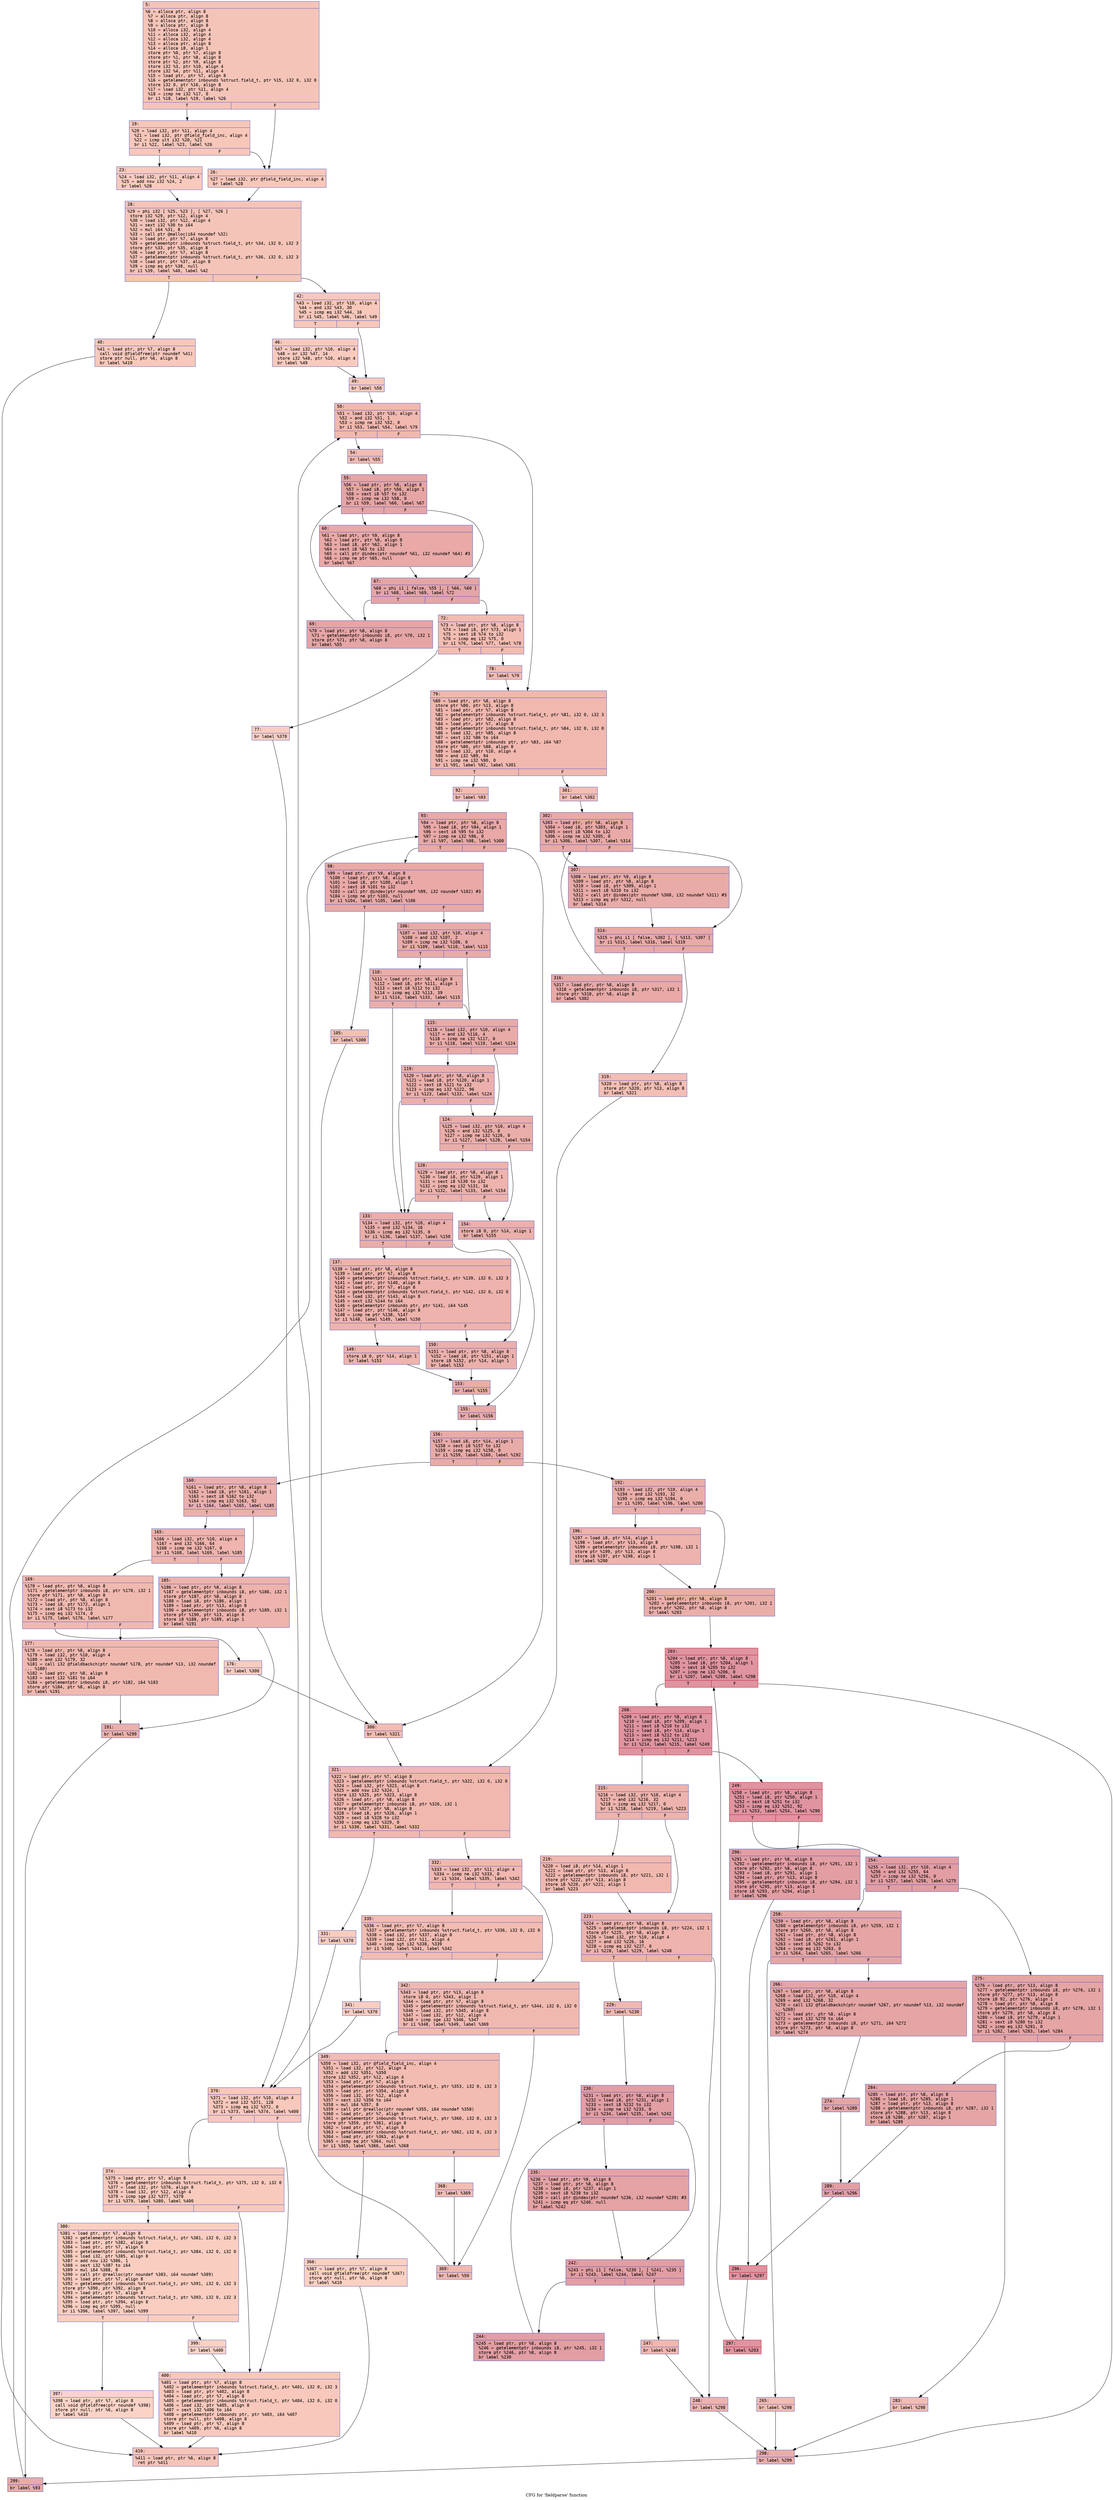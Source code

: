 digraph "CFG for 'fieldparse' function" {
	label="CFG for 'fieldparse' function";

	Node0x600003d1a440 [shape=record,color="#3d50c3ff", style=filled, fillcolor="#e97a5f70" fontname="Courier",label="{5:\l|  %6 = alloca ptr, align 8\l  %7 = alloca ptr, align 8\l  %8 = alloca ptr, align 8\l  %9 = alloca ptr, align 8\l  %10 = alloca i32, align 4\l  %11 = alloca i32, align 4\l  %12 = alloca i32, align 4\l  %13 = alloca ptr, align 8\l  %14 = alloca i8, align 1\l  store ptr %0, ptr %7, align 8\l  store ptr %1, ptr %8, align 8\l  store ptr %2, ptr %9, align 8\l  store i32 %3, ptr %10, align 4\l  store i32 %4, ptr %11, align 4\l  %15 = load ptr, ptr %7, align 8\l  %16 = getelementptr inbounds %struct.field_t, ptr %15, i32 0, i32 0\l  store i32 0, ptr %16, align 8\l  %17 = load i32, ptr %11, align 4\l  %18 = icmp ne i32 %17, 0\l  br i1 %18, label %19, label %26\l|{<s0>T|<s1>F}}"];
	Node0x600003d1a440:s0 -> Node0x600003d1a490[tooltip="5 -> 19\nProbability 62.50%" ];
	Node0x600003d1a440:s1 -> Node0x600003d1a530[tooltip="5 -> 26\nProbability 37.50%" ];
	Node0x600003d1a490 [shape=record,color="#3d50c3ff", style=filled, fillcolor="#ec7f6370" fontname="Courier",label="{19:\l|  %20 = load i32, ptr %11, align 4\l  %21 = load i32, ptr @field_field_inc, align 4\l  %22 = icmp ult i32 %20, %21\l  br i1 %22, label %23, label %26\l|{<s0>T|<s1>F}}"];
	Node0x600003d1a490:s0 -> Node0x600003d1a4e0[tooltip="19 -> 23\nProbability 50.00%" ];
	Node0x600003d1a490:s1 -> Node0x600003d1a530[tooltip="19 -> 26\nProbability 50.00%" ];
	Node0x600003d1a4e0 [shape=record,color="#3d50c3ff", style=filled, fillcolor="#ef886b70" fontname="Courier",label="{23:\l|  %24 = load i32, ptr %11, align 4\l  %25 = add nsw i32 %24, 2\l  br label %28\l}"];
	Node0x600003d1a4e0 -> Node0x600003d1a580[tooltip="23 -> 28\nProbability 100.00%" ];
	Node0x600003d1a530 [shape=record,color="#3d50c3ff", style=filled, fillcolor="#ec7f6370" fontname="Courier",label="{26:\l|  %27 = load i32, ptr @field_field_inc, align 4\l  br label %28\l}"];
	Node0x600003d1a530 -> Node0x600003d1a580[tooltip="26 -> 28\nProbability 100.00%" ];
	Node0x600003d1a580 [shape=record,color="#3d50c3ff", style=filled, fillcolor="#e97a5f70" fontname="Courier",label="{28:\l|  %29 = phi i32 [ %25, %23 ], [ %27, %26 ]\l  store i32 %29, ptr %12, align 4\l  %30 = load i32, ptr %12, align 4\l  %31 = sext i32 %30 to i64\l  %32 = mul i64 %31, 8\l  %33 = call ptr @malloc(i64 noundef %32)\l  %34 = load ptr, ptr %7, align 8\l  %35 = getelementptr inbounds %struct.field_t, ptr %34, i32 0, i32 3\l  store ptr %33, ptr %35, align 8\l  %36 = load ptr, ptr %7, align 8\l  %37 = getelementptr inbounds %struct.field_t, ptr %36, i32 0, i32 3\l  %38 = load ptr, ptr %37, align 8\l  %39 = icmp eq ptr %38, null\l  br i1 %39, label %40, label %42\l|{<s0>T|<s1>F}}"];
	Node0x600003d1a580:s0 -> Node0x600003d1a5d0[tooltip="28 -> 40\nProbability 37.50%" ];
	Node0x600003d1a580:s1 -> Node0x600003d1a620[tooltip="28 -> 42\nProbability 62.50%" ];
	Node0x600003d1a5d0 [shape=record,color="#3d50c3ff", style=filled, fillcolor="#ed836670" fontname="Courier",label="{40:\l|  %41 = load ptr, ptr %7, align 8\l  call void @fieldfree(ptr noundef %41)\l  store ptr null, ptr %6, align 8\l  br label %410\l}"];
	Node0x600003d1a5d0 -> Node0x600003d042d0[tooltip="40 -> 410\nProbability 100.00%" ];
	Node0x600003d1a620 [shape=record,color="#3d50c3ff", style=filled, fillcolor="#ec7f6370" fontname="Courier",label="{42:\l|  %43 = load i32, ptr %10, align 4\l  %44 = and i32 %43, 30\l  %45 = icmp eq i32 %44, 16\l  br i1 %45, label %46, label %49\l|{<s0>T|<s1>F}}"];
	Node0x600003d1a620:s0 -> Node0x600003d1a670[tooltip="42 -> 46\nProbability 50.00%" ];
	Node0x600003d1a620:s1 -> Node0x600003d1a6c0[tooltip="42 -> 49\nProbability 50.00%" ];
	Node0x600003d1a670 [shape=record,color="#3d50c3ff", style=filled, fillcolor="#ef886b70" fontname="Courier",label="{46:\l|  %47 = load i32, ptr %10, align 4\l  %48 = or i32 %47, 14\l  store i32 %48, ptr %10, align 4\l  br label %49\l}"];
	Node0x600003d1a670 -> Node0x600003d1a6c0[tooltip="46 -> 49\nProbability 100.00%" ];
	Node0x600003d1a6c0 [shape=record,color="#3d50c3ff", style=filled, fillcolor="#ec7f6370" fontname="Courier",label="{49:\l|  br label %50\l}"];
	Node0x600003d1a6c0 -> Node0x600003d1a710[tooltip="49 -> 50\nProbability 100.00%" ];
	Node0x600003d1a710 [shape=record,color="#3d50c3ff", style=filled, fillcolor="#dc5d4a70" fontname="Courier",label="{50:\l|  %51 = load i32, ptr %10, align 4\l  %52 = and i32 %51, 1\l  %53 = icmp ne i32 %52, 0\l  br i1 %53, label %54, label %79\l|{<s0>T|<s1>F}}"];
	Node0x600003d1a710:s0 -> Node0x600003d1a760[tooltip="50 -> 54\nProbability 50.00%" ];
	Node0x600003d1a710:s1 -> Node0x600003d1a9e0[tooltip="50 -> 79\nProbability 50.00%" ];
	Node0x600003d1a760 [shape=record,color="#3d50c3ff", style=filled, fillcolor="#e1675170" fontname="Courier",label="{54:\l|  br label %55\l}"];
	Node0x600003d1a760 -> Node0x600003d1a7b0[tooltip="54 -> 55\nProbability 100.00%" ];
	Node0x600003d1a7b0 [shape=record,color="#3d50c3ff", style=filled, fillcolor="#c5333470" fontname="Courier",label="{55:\l|  %56 = load ptr, ptr %8, align 8\l  %57 = load i8, ptr %56, align 1\l  %58 = sext i8 %57 to i32\l  %59 = icmp ne i32 %58, 0\l  br i1 %59, label %60, label %67\l|{<s0>T|<s1>F}}"];
	Node0x600003d1a7b0:s0 -> Node0x600003d1a800[tooltip="55 -> 60\nProbability 62.50%" ];
	Node0x600003d1a7b0:s1 -> Node0x600003d1a850[tooltip="55 -> 67\nProbability 37.50%" ];
	Node0x600003d1a800 [shape=record,color="#3d50c3ff", style=filled, fillcolor="#ca3b3770" fontname="Courier",label="{60:\l|  %61 = load ptr, ptr %9, align 8\l  %62 = load ptr, ptr %8, align 8\l  %63 = load i8, ptr %62, align 1\l  %64 = sext i8 %63 to i32\l  %65 = call ptr @index(ptr noundef %61, i32 noundef %64) #3\l  %66 = icmp ne ptr %65, null\l  br label %67\l}"];
	Node0x600003d1a800 -> Node0x600003d1a850[tooltip="60 -> 67\nProbability 100.00%" ];
	Node0x600003d1a850 [shape=record,color="#3d50c3ff", style=filled, fillcolor="#c5333470" fontname="Courier",label="{67:\l|  %68 = phi i1 [ false, %55 ], [ %66, %60 ]\l  br i1 %68, label %69, label %72\l|{<s0>T|<s1>F}}"];
	Node0x600003d1a850:s0 -> Node0x600003d1a8a0[tooltip="67 -> 69\nProbability 96.88%" ];
	Node0x600003d1a850:s1 -> Node0x600003d1a8f0[tooltip="67 -> 72\nProbability 3.12%" ];
	Node0x600003d1a8a0 [shape=record,color="#3d50c3ff", style=filled, fillcolor="#c5333470" fontname="Courier",label="{69:\l|  %70 = load ptr, ptr %8, align 8\l  %71 = getelementptr inbounds i8, ptr %70, i32 1\l  store ptr %71, ptr %8, align 8\l  br label %55\l}"];
	Node0x600003d1a8a0 -> Node0x600003d1a7b0[tooltip="69 -> 55\nProbability 100.00%" ];
	Node0x600003d1a8f0 [shape=record,color="#3d50c3ff", style=filled, fillcolor="#e1675170" fontname="Courier",label="{72:\l|  %73 = load ptr, ptr %8, align 8\l  %74 = load i8, ptr %73, align 1\l  %75 = sext i8 %74 to i32\l  %76 = icmp eq i32 %75, 0\l  br i1 %76, label %77, label %78\l|{<s0>T|<s1>F}}"];
	Node0x600003d1a8f0:s0 -> Node0x600003d1a940[tooltip="72 -> 77\nProbability 3.12%" ];
	Node0x600003d1a8f0:s1 -> Node0x600003d1a990[tooltip="72 -> 78\nProbability 96.88%" ];
	Node0x600003d1a940 [shape=record,color="#3d50c3ff", style=filled, fillcolor="#f2907270" fontname="Courier",label="{77:\l|  br label %370\l}"];
	Node0x600003d1a940 -> Node0x600003d040f0[tooltip="77 -> 370\nProbability 100.00%" ];
	Node0x600003d1a990 [shape=record,color="#3d50c3ff", style=filled, fillcolor="#e1675170" fontname="Courier",label="{78:\l|  br label %79\l}"];
	Node0x600003d1a990 -> Node0x600003d1a9e0[tooltip="78 -> 79\nProbability 100.00%" ];
	Node0x600003d1a9e0 [shape=record,color="#3d50c3ff", style=filled, fillcolor="#dc5d4a70" fontname="Courier",label="{79:\l|  %80 = load ptr, ptr %8, align 8\l  store ptr %80, ptr %13, align 8\l  %81 = load ptr, ptr %7, align 8\l  %82 = getelementptr inbounds %struct.field_t, ptr %81, i32 0, i32 3\l  %83 = load ptr, ptr %82, align 8\l  %84 = load ptr, ptr %7, align 8\l  %85 = getelementptr inbounds %struct.field_t, ptr %84, i32 0, i32 0\l  %86 = load i32, ptr %85, align 8\l  %87 = sext i32 %86 to i64\l  %88 = getelementptr inbounds ptr, ptr %83, i64 %87\l  store ptr %80, ptr %88, align 8\l  %89 = load i32, ptr %10, align 4\l  %90 = and i32 %89, 94\l  %91 = icmp ne i32 %90, 0\l  br i1 %91, label %92, label %301\l|{<s0>T|<s1>F}}"];
	Node0x600003d1a9e0:s0 -> Node0x600003d1aa30[tooltip="79 -> 92\nProbability 62.50%" ];
	Node0x600003d1a9e0:s1 -> Node0x600003d1bbb0[tooltip="79 -> 301\nProbability 37.50%" ];
	Node0x600003d1aa30 [shape=record,color="#3d50c3ff", style=filled, fillcolor="#e1675170" fontname="Courier",label="{92:\l|  br label %93\l}"];
	Node0x600003d1aa30 -> Node0x600003d1aa80[tooltip="92 -> 93\nProbability 100.00%" ];
	Node0x600003d1aa80 [shape=record,color="#3d50c3ff", style=filled, fillcolor="#ca3b3770" fontname="Courier",label="{93:\l|  %94 = load ptr, ptr %8, align 8\l  %95 = load i8, ptr %94, align 1\l  %96 = sext i8 %95 to i32\l  %97 = icmp ne i32 %96, 0\l  br i1 %97, label %98, label %300\l|{<s0>T|<s1>F}}"];
	Node0x600003d1aa80:s0 -> Node0x600003d1aad0[tooltip="93 -> 98\nProbability 96.88%" ];
	Node0x600003d1aa80:s1 -> Node0x600003d1bb60[tooltip="93 -> 300\nProbability 3.12%" ];
	Node0x600003d1aad0 [shape=record,color="#3d50c3ff", style=filled, fillcolor="#ca3b3770" fontname="Courier",label="{98:\l|  %99 = load ptr, ptr %9, align 8\l  %100 = load ptr, ptr %8, align 8\l  %101 = load i8, ptr %100, align 1\l  %102 = sext i8 %101 to i32\l  %103 = call ptr @index(ptr noundef %99, i32 noundef %102) #3\l  %104 = icmp ne ptr %103, null\l  br i1 %104, label %105, label %106\l|{<s0>T|<s1>F}}"];
	Node0x600003d1aad0:s0 -> Node0x600003d1ab20[tooltip="98 -> 105\nProbability 3.12%" ];
	Node0x600003d1aad0:s1 -> Node0x600003d1ab70[tooltip="98 -> 106\nProbability 96.88%" ];
	Node0x600003d1ab20 [shape=record,color="#3d50c3ff", style=filled, fillcolor="#e5705870" fontname="Courier",label="{105:\l|  br label %300\l}"];
	Node0x600003d1ab20 -> Node0x600003d1bb60[tooltip="105 -> 300\nProbability 100.00%" ];
	Node0x600003d1ab70 [shape=record,color="#3d50c3ff", style=filled, fillcolor="#cc403a70" fontname="Courier",label="{106:\l|  %107 = load i32, ptr %10, align 4\l  %108 = and i32 %107, 2\l  %109 = icmp ne i32 %108, 0\l  br i1 %109, label %110, label %115\l|{<s0>T|<s1>F}}"];
	Node0x600003d1ab70:s0 -> Node0x600003d1abc0[tooltip="106 -> 110\nProbability 50.00%" ];
	Node0x600003d1ab70:s1 -> Node0x600003d1ac10[tooltip="106 -> 115\nProbability 50.00%" ];
	Node0x600003d1abc0 [shape=record,color="#3d50c3ff", style=filled, fillcolor="#d0473d70" fontname="Courier",label="{110:\l|  %111 = load ptr, ptr %8, align 8\l  %112 = load i8, ptr %111, align 1\l  %113 = sext i8 %112 to i32\l  %114 = icmp eq i32 %113, 39\l  br i1 %114, label %133, label %115\l|{<s0>T|<s1>F}}"];
	Node0x600003d1abc0:s0 -> Node0x600003d1ad50[tooltip="110 -> 133\nProbability 50.00%" ];
	Node0x600003d1abc0:s1 -> Node0x600003d1ac10[tooltip="110 -> 115\nProbability 50.00%" ];
	Node0x600003d1ac10 [shape=record,color="#3d50c3ff", style=filled, fillcolor="#cc403a70" fontname="Courier",label="{115:\l|  %116 = load i32, ptr %10, align 4\l  %117 = and i32 %116, 4\l  %118 = icmp ne i32 %117, 0\l  br i1 %118, label %119, label %124\l|{<s0>T|<s1>F}}"];
	Node0x600003d1ac10:s0 -> Node0x600003d1ac60[tooltip="115 -> 119\nProbability 50.00%" ];
	Node0x600003d1ac10:s1 -> Node0x600003d1acb0[tooltip="115 -> 124\nProbability 50.00%" ];
	Node0x600003d1ac60 [shape=record,color="#3d50c3ff", style=filled, fillcolor="#d24b4070" fontname="Courier",label="{119:\l|  %120 = load ptr, ptr %8, align 8\l  %121 = load i8, ptr %120, align 1\l  %122 = sext i8 %121 to i32\l  %123 = icmp eq i32 %122, 96\l  br i1 %123, label %133, label %124\l|{<s0>T|<s1>F}}"];
	Node0x600003d1ac60:s0 -> Node0x600003d1ad50[tooltip="119 -> 133\nProbability 50.00%" ];
	Node0x600003d1ac60:s1 -> Node0x600003d1acb0[tooltip="119 -> 124\nProbability 50.00%" ];
	Node0x600003d1acb0 [shape=record,color="#3d50c3ff", style=filled, fillcolor="#d0473d70" fontname="Courier",label="{124:\l|  %125 = load i32, ptr %10, align 4\l  %126 = and i32 %125, 8\l  %127 = icmp ne i32 %126, 0\l  br i1 %127, label %128, label %154\l|{<s0>T|<s1>F}}"];
	Node0x600003d1acb0:s0 -> Node0x600003d1ad00[tooltip="124 -> 128\nProbability 50.00%" ];
	Node0x600003d1acb0:s1 -> Node0x600003d1aee0[tooltip="124 -> 154\nProbability 50.00%" ];
	Node0x600003d1ad00 [shape=record,color="#3d50c3ff", style=filled, fillcolor="#d6524470" fontname="Courier",label="{128:\l|  %129 = load ptr, ptr %8, align 8\l  %130 = load i8, ptr %129, align 1\l  %131 = sext i8 %130 to i32\l  %132 = icmp eq i32 %131, 34\l  br i1 %132, label %133, label %154\l|{<s0>T|<s1>F}}"];
	Node0x600003d1ad00:s0 -> Node0x600003d1ad50[tooltip="128 -> 133\nProbability 50.00%" ];
	Node0x600003d1ad00:s1 -> Node0x600003d1aee0[tooltip="128 -> 154\nProbability 50.00%" ];
	Node0x600003d1ad50 [shape=record,color="#3d50c3ff", style=filled, fillcolor="#d0473d70" fontname="Courier",label="{133:\l|  %134 = load i32, ptr %10, align 4\l  %135 = and i32 %134, 16\l  %136 = icmp eq i32 %135, 0\l  br i1 %136, label %137, label %150\l|{<s0>T|<s1>F}}"];
	Node0x600003d1ad50:s0 -> Node0x600003d1ada0[tooltip="133 -> 137\nProbability 50.00%" ];
	Node0x600003d1ad50:s1 -> Node0x600003d1ae40[tooltip="133 -> 150\nProbability 50.00%" ];
	Node0x600003d1ada0 [shape=record,color="#3d50c3ff", style=filled, fillcolor="#d6524470" fontname="Courier",label="{137:\l|  %138 = load ptr, ptr %8, align 8\l  %139 = load ptr, ptr %7, align 8\l  %140 = getelementptr inbounds %struct.field_t, ptr %139, i32 0, i32 3\l  %141 = load ptr, ptr %140, align 8\l  %142 = load ptr, ptr %7, align 8\l  %143 = getelementptr inbounds %struct.field_t, ptr %142, i32 0, i32 0\l  %144 = load i32, ptr %143, align 8\l  %145 = sext i32 %144 to i64\l  %146 = getelementptr inbounds ptr, ptr %141, i64 %145\l  %147 = load ptr, ptr %146, align 8\l  %148 = icmp ne ptr %138, %147\l  br i1 %148, label %149, label %150\l|{<s0>T|<s1>F}}"];
	Node0x600003d1ada0:s0 -> Node0x600003d1adf0[tooltip="137 -> 149\nProbability 62.50%" ];
	Node0x600003d1ada0:s1 -> Node0x600003d1ae40[tooltip="137 -> 150\nProbability 37.50%" ];
	Node0x600003d1adf0 [shape=record,color="#3d50c3ff", style=filled, fillcolor="#d8564670" fontname="Courier",label="{149:\l|  store i8 0, ptr %14, align 1\l  br label %153\l}"];
	Node0x600003d1adf0 -> Node0x600003d1ae90[tooltip="149 -> 153\nProbability 100.00%" ];
	Node0x600003d1ae40 [shape=record,color="#3d50c3ff", style=filled, fillcolor="#d24b4070" fontname="Courier",label="{150:\l|  %151 = load ptr, ptr %8, align 8\l  %152 = load i8, ptr %151, align 1\l  store i8 %152, ptr %14, align 1\l  br label %153\l}"];
	Node0x600003d1ae40 -> Node0x600003d1ae90[tooltip="150 -> 153\nProbability 100.00%" ];
	Node0x600003d1ae90 [shape=record,color="#3d50c3ff", style=filled, fillcolor="#d0473d70" fontname="Courier",label="{153:\l|  br label %155\l}"];
	Node0x600003d1ae90 -> Node0x600003d1af30[tooltip="153 -> 155\nProbability 100.00%" ];
	Node0x600003d1aee0 [shape=record,color="#3d50c3ff", style=filled, fillcolor="#d24b4070" fontname="Courier",label="{154:\l|  store i8 0, ptr %14, align 1\l  br label %155\l}"];
	Node0x600003d1aee0 -> Node0x600003d1af30[tooltip="154 -> 155\nProbability 100.00%" ];
	Node0x600003d1af30 [shape=record,color="#3d50c3ff", style=filled, fillcolor="#cc403a70" fontname="Courier",label="{155:\l|  br label %156\l}"];
	Node0x600003d1af30 -> Node0x600003d1af80[tooltip="155 -> 156\nProbability 100.00%" ];
	Node0x600003d1af80 [shape=record,color="#3d50c3ff", style=filled, fillcolor="#cc403a70" fontname="Courier",label="{156:\l|  %157 = load i8, ptr %14, align 1\l  %158 = sext i8 %157 to i32\l  %159 = icmp eq i32 %158, 0\l  br i1 %159, label %160, label %192\l|{<s0>T|<s1>F}}"];
	Node0x600003d1af80:s0 -> Node0x600003d1afd0[tooltip="156 -> 160\nProbability 37.50%" ];
	Node0x600003d1af80:s1 -> Node0x600003d1b200[tooltip="156 -> 192\nProbability 62.50%" ];
	Node0x600003d1afd0 [shape=record,color="#3d50c3ff", style=filled, fillcolor="#d24b4070" fontname="Courier",label="{160:\l|  %161 = load ptr, ptr %8, align 8\l  %162 = load i8, ptr %161, align 1\l  %163 = sext i8 %162 to i32\l  %164 = icmp eq i32 %163, 92\l  br i1 %164, label %165, label %185\l|{<s0>T|<s1>F}}"];
	Node0x600003d1afd0:s0 -> Node0x600003d1b020[tooltip="160 -> 165\nProbability 50.00%" ];
	Node0x600003d1afd0:s1 -> Node0x600003d1b160[tooltip="160 -> 185\nProbability 50.00%" ];
	Node0x600003d1b020 [shape=record,color="#3d50c3ff", style=filled, fillcolor="#d8564670" fontname="Courier",label="{165:\l|  %166 = load i32, ptr %10, align 4\l  %167 = and i32 %166, 64\l  %168 = icmp ne i32 %167, 0\l  br i1 %168, label %169, label %185\l|{<s0>T|<s1>F}}"];
	Node0x600003d1b020:s0 -> Node0x600003d1b070[tooltip="165 -> 169\nProbability 50.00%" ];
	Node0x600003d1b020:s1 -> Node0x600003d1b160[tooltip="165 -> 185\nProbability 50.00%" ];
	Node0x600003d1b070 [shape=record,color="#3d50c3ff", style=filled, fillcolor="#de614d70" fontname="Courier",label="{169:\l|  %170 = load ptr, ptr %8, align 8\l  %171 = getelementptr inbounds i8, ptr %170, i32 1\l  store ptr %171, ptr %8, align 8\l  %172 = load ptr, ptr %8, align 8\l  %173 = load i8, ptr %172, align 1\l  %174 = sext i8 %173 to i32\l  %175 = icmp eq i32 %174, 0\l  br i1 %175, label %176, label %177\l|{<s0>T|<s1>F}}"];
	Node0x600003d1b070:s0 -> Node0x600003d1b0c0[tooltip="169 -> 176\nProbability 3.12%" ];
	Node0x600003d1b070:s1 -> Node0x600003d1b110[tooltip="169 -> 177\nProbability 96.88%" ];
	Node0x600003d1b0c0 [shape=record,color="#3d50c3ff", style=filled, fillcolor="#f08b6e70" fontname="Courier",label="{176:\l|  br label %300\l}"];
	Node0x600003d1b0c0 -> Node0x600003d1bb60[tooltip="176 -> 300\nProbability 100.00%" ];
	Node0x600003d1b110 [shape=record,color="#3d50c3ff", style=filled, fillcolor="#de614d70" fontname="Courier",label="{177:\l|  %178 = load ptr, ptr %8, align 8\l  %179 = load i32, ptr %10, align 4\l  %180 = and i32 %179, 32\l  %181 = call i32 @fieldbackch(ptr noundef %178, ptr noundef %13, i32 noundef\l... %180)\l  %182 = load ptr, ptr %8, align 8\l  %183 = sext i32 %181 to i64\l  %184 = getelementptr inbounds i8, ptr %182, i64 %183\l  store ptr %184, ptr %8, align 8\l  br label %191\l}"];
	Node0x600003d1b110 -> Node0x600003d1b1b0[tooltip="177 -> 191\nProbability 100.00%" ];
	Node0x600003d1b160 [shape=record,color="#3d50c3ff", style=filled, fillcolor="#d6524470" fontname="Courier",label="{185:\l|  %186 = load ptr, ptr %8, align 8\l  %187 = getelementptr inbounds i8, ptr %186, i32 1\l  store ptr %187, ptr %8, align 8\l  %188 = load i8, ptr %186, align 1\l  %189 = load ptr, ptr %13, align 8\l  %190 = getelementptr inbounds i8, ptr %189, i32 1\l  store ptr %190, ptr %13, align 8\l  store i8 %188, ptr %189, align 1\l  br label %191\l}"];
	Node0x600003d1b160 -> Node0x600003d1b1b0[tooltip="185 -> 191\nProbability 100.00%" ];
	Node0x600003d1b1b0 [shape=record,color="#3d50c3ff", style=filled, fillcolor="#d24b4070" fontname="Courier",label="{191:\l|  br label %299\l}"];
	Node0x600003d1b1b0 -> Node0x600003d1bb10[tooltip="191 -> 299\nProbability 100.00%" ];
	Node0x600003d1b200 [shape=record,color="#3d50c3ff", style=filled, fillcolor="#d0473d70" fontname="Courier",label="{192:\l|  %193 = load i32, ptr %10, align 4\l  %194 = and i32 %193, 32\l  %195 = icmp eq i32 %194, 0\l  br i1 %195, label %196, label %200\l|{<s0>T|<s1>F}}"];
	Node0x600003d1b200:s0 -> Node0x600003d1b250[tooltip="192 -> 196\nProbability 50.00%" ];
	Node0x600003d1b200:s1 -> Node0x600003d1b2a0[tooltip="192 -> 200\nProbability 50.00%" ];
	Node0x600003d1b250 [shape=record,color="#3d50c3ff", style=filled, fillcolor="#d6524470" fontname="Courier",label="{196:\l|  %197 = load i8, ptr %14, align 1\l  %198 = load ptr, ptr %13, align 8\l  %199 = getelementptr inbounds i8, ptr %198, i32 1\l  store ptr %199, ptr %13, align 8\l  store i8 %197, ptr %198, align 1\l  br label %200\l}"];
	Node0x600003d1b250 -> Node0x600003d1b2a0[tooltip="196 -> 200\nProbability 100.00%" ];
	Node0x600003d1b2a0 [shape=record,color="#3d50c3ff", style=filled, fillcolor="#d0473d70" fontname="Courier",label="{200:\l|  %201 = load ptr, ptr %8, align 8\l  %202 = getelementptr inbounds i8, ptr %201, i32 1\l  store ptr %202, ptr %8, align 8\l  br label %203\l}"];
	Node0x600003d1b2a0 -> Node0x600003d1b2f0[tooltip="200 -> 203\nProbability 100.00%" ];
	Node0x600003d1b2f0 [shape=record,color="#b70d28ff", style=filled, fillcolor="#b70d2870" fontname="Courier",label="{203:\l|  %204 = load ptr, ptr %8, align 8\l  %205 = load i8, ptr %204, align 1\l  %206 = sext i8 %205 to i32\l  %207 = icmp ne i32 %206, 0\l  br i1 %207, label %208, label %298\l|{<s0>T|<s1>F}}"];
	Node0x600003d1b2f0:s0 -> Node0x600003d1b340[tooltip="203 -> 208\nProbability 96.88%" ];
	Node0x600003d1b2f0:s1 -> Node0x600003d1bac0[tooltip="203 -> 298\nProbability 3.12%" ];
	Node0x600003d1b340 [shape=record,color="#b70d28ff", style=filled, fillcolor="#b70d2870" fontname="Courier",label="{208:\l|  %209 = load ptr, ptr %8, align 8\l  %210 = load i8, ptr %209, align 1\l  %211 = sext i8 %210 to i32\l  %212 = load i8, ptr %14, align 1\l  %213 = sext i8 %212 to i32\l  %214 = icmp eq i32 %211, %213\l  br i1 %214, label %215, label %249\l|{<s0>T|<s1>F}}"];
	Node0x600003d1b340:s0 -> Node0x600003d1b390[tooltip="208 -> 215\nProbability 3.12%" ];
	Node0x600003d1b340:s1 -> Node0x600003d1b6b0[tooltip="208 -> 249\nProbability 96.88%" ];
	Node0x600003d1b390 [shape=record,color="#3d50c3ff", style=filled, fillcolor="#d6524470" fontname="Courier",label="{215:\l|  %216 = load i32, ptr %10, align 4\l  %217 = and i32 %216, 32\l  %218 = icmp eq i32 %217, 0\l  br i1 %218, label %219, label %223\l|{<s0>T|<s1>F}}"];
	Node0x600003d1b390:s0 -> Node0x600003d1b3e0[tooltip="215 -> 219\nProbability 50.00%" ];
	Node0x600003d1b390:s1 -> Node0x600003d1b430[tooltip="215 -> 223\nProbability 50.00%" ];
	Node0x600003d1b3e0 [shape=record,color="#3d50c3ff", style=filled, fillcolor="#dc5d4a70" fontname="Courier",label="{219:\l|  %220 = load i8, ptr %14, align 1\l  %221 = load ptr, ptr %13, align 8\l  %222 = getelementptr inbounds i8, ptr %221, i32 1\l  store ptr %222, ptr %13, align 8\l  store i8 %220, ptr %221, align 1\l  br label %223\l}"];
	Node0x600003d1b3e0 -> Node0x600003d1b430[tooltip="219 -> 223\nProbability 100.00%" ];
	Node0x600003d1b430 [shape=record,color="#3d50c3ff", style=filled, fillcolor="#d6524470" fontname="Courier",label="{223:\l|  %224 = load ptr, ptr %8, align 8\l  %225 = getelementptr inbounds i8, ptr %224, i32 1\l  store ptr %225, ptr %8, align 8\l  %226 = load i32, ptr %10, align 4\l  %227 = and i32 %226, 16\l  %228 = icmp eq i32 %227, 0\l  br i1 %228, label %229, label %248\l|{<s0>T|<s1>F}}"];
	Node0x600003d1b430:s0 -> Node0x600003d1b480[tooltip="223 -> 229\nProbability 50.00%" ];
	Node0x600003d1b430:s1 -> Node0x600003d1b660[tooltip="223 -> 248\nProbability 50.00%" ];
	Node0x600003d1b480 [shape=record,color="#3d50c3ff", style=filled, fillcolor="#dc5d4a70" fontname="Courier",label="{229:\l|  br label %230\l}"];
	Node0x600003d1b480 -> Node0x600003d1b4d0[tooltip="229 -> 230\nProbability 100.00%" ];
	Node0x600003d1b4d0 [shape=record,color="#3d50c3ff", style=filled, fillcolor="#be242e70" fontname="Courier",label="{230:\l|  %231 = load ptr, ptr %8, align 8\l  %232 = load i8, ptr %231, align 1\l  %233 = sext i8 %232 to i32\l  %234 = icmp ne i32 %233, 0\l  br i1 %234, label %235, label %242\l|{<s0>T|<s1>F}}"];
	Node0x600003d1b4d0:s0 -> Node0x600003d1b520[tooltip="230 -> 235\nProbability 62.50%" ];
	Node0x600003d1b4d0:s1 -> Node0x600003d1b570[tooltip="230 -> 242\nProbability 37.50%" ];
	Node0x600003d1b520 [shape=record,color="#3d50c3ff", style=filled, fillcolor="#c32e3170" fontname="Courier",label="{235:\l|  %236 = load ptr, ptr %9, align 8\l  %237 = load ptr, ptr %8, align 8\l  %238 = load i8, ptr %237, align 1\l  %239 = sext i8 %238 to i32\l  %240 = call ptr @index(ptr noundef %236, i32 noundef %239) #3\l  %241 = icmp eq ptr %240, null\l  br label %242\l}"];
	Node0x600003d1b520 -> Node0x600003d1b570[tooltip="235 -> 242\nProbability 100.00%" ];
	Node0x600003d1b570 [shape=record,color="#3d50c3ff", style=filled, fillcolor="#be242e70" fontname="Courier",label="{242:\l|  %243 = phi i1 [ false, %230 ], [ %241, %235 ]\l  br i1 %243, label %244, label %247\l|{<s0>T|<s1>F}}"];
	Node0x600003d1b570:s0 -> Node0x600003d1b5c0[tooltip="242 -> 244\nProbability 96.88%" ];
	Node0x600003d1b570:s1 -> Node0x600003d1b610[tooltip="242 -> 247\nProbability 3.12%" ];
	Node0x600003d1b5c0 [shape=record,color="#3d50c3ff", style=filled, fillcolor="#be242e70" fontname="Courier",label="{244:\l|  %245 = load ptr, ptr %8, align 8\l  %246 = getelementptr inbounds i8, ptr %245, i32 1\l  store ptr %246, ptr %8, align 8\l  br label %230\l}"];
	Node0x600003d1b5c0 -> Node0x600003d1b4d0[tooltip="244 -> 230\nProbability 100.00%" ];
	Node0x600003d1b610 [shape=record,color="#3d50c3ff", style=filled, fillcolor="#dc5d4a70" fontname="Courier",label="{247:\l|  br label %248\l}"];
	Node0x600003d1b610 -> Node0x600003d1b660[tooltip="247 -> 248\nProbability 100.00%" ];
	Node0x600003d1b660 [shape=record,color="#3d50c3ff", style=filled, fillcolor="#d6524470" fontname="Courier",label="{248:\l|  br label %298\l}"];
	Node0x600003d1b660 -> Node0x600003d1bac0[tooltip="248 -> 298\nProbability 100.00%" ];
	Node0x600003d1b6b0 [shape=record,color="#b70d28ff", style=filled, fillcolor="#b70d2870" fontname="Courier",label="{249:\l|  %250 = load ptr, ptr %8, align 8\l  %251 = load i8, ptr %250, align 1\l  %252 = sext i8 %251 to i32\l  %253 = icmp eq i32 %252, 92\l  br i1 %253, label %254, label %290\l|{<s0>T|<s1>F}}"];
	Node0x600003d1b6b0:s0 -> Node0x600003d1b700[tooltip="249 -> 254\nProbability 50.00%" ];
	Node0x600003d1b6b0:s1 -> Node0x600003d1b9d0[tooltip="249 -> 290\nProbability 50.00%" ];
	Node0x600003d1b700 [shape=record,color="#3d50c3ff", style=filled, fillcolor="#be242e70" fontname="Courier",label="{254:\l|  %255 = load i32, ptr %10, align 4\l  %256 = and i32 %255, 64\l  %257 = icmp ne i32 %256, 0\l  br i1 %257, label %258, label %275\l|{<s0>T|<s1>F}}"];
	Node0x600003d1b700:s0 -> Node0x600003d1b750[tooltip="254 -> 258\nProbability 50.00%" ];
	Node0x600003d1b700:s1 -> Node0x600003d1b890[tooltip="254 -> 275\nProbability 50.00%" ];
	Node0x600003d1b750 [shape=record,color="#3d50c3ff", style=filled, fillcolor="#c5333470" fontname="Courier",label="{258:\l|  %259 = load ptr, ptr %8, align 8\l  %260 = getelementptr inbounds i8, ptr %259, i32 1\l  store ptr %260, ptr %8, align 8\l  %261 = load ptr, ptr %8, align 8\l  %262 = load i8, ptr %261, align 1\l  %263 = sext i8 %262 to i32\l  %264 = icmp eq i32 %263, 0\l  br i1 %264, label %265, label %266\l|{<s0>T|<s1>F}}"];
	Node0x600003d1b750:s0 -> Node0x600003d1b7a0[tooltip="258 -> 265\nProbability 3.12%" ];
	Node0x600003d1b750:s1 -> Node0x600003d1b7f0[tooltip="258 -> 266\nProbability 96.88%" ];
	Node0x600003d1b7a0 [shape=record,color="#3d50c3ff", style=filled, fillcolor="#e1675170" fontname="Courier",label="{265:\l|  br label %298\l}"];
	Node0x600003d1b7a0 -> Node0x600003d1bac0[tooltip="265 -> 298\nProbability 100.00%" ];
	Node0x600003d1b7f0 [shape=record,color="#3d50c3ff", style=filled, fillcolor="#c5333470" fontname="Courier",label="{266:\l|  %267 = load ptr, ptr %8, align 8\l  %268 = load i32, ptr %10, align 4\l  %269 = and i32 %268, 32\l  %270 = call i32 @fieldbackch(ptr noundef %267, ptr noundef %13, i32 noundef\l... %269)\l  %271 = load ptr, ptr %8, align 8\l  %272 = sext i32 %270 to i64\l  %273 = getelementptr inbounds i8, ptr %271, i64 %272\l  store ptr %273, ptr %8, align 8\l  br label %274\l}"];
	Node0x600003d1b7f0 -> Node0x600003d1b840[tooltip="266 -> 274\nProbability 100.00%" ];
	Node0x600003d1b840 [shape=record,color="#3d50c3ff", style=filled, fillcolor="#c5333470" fontname="Courier",label="{274:\l|  br label %289\l}"];
	Node0x600003d1b840 -> Node0x600003d1b980[tooltip="274 -> 289\nProbability 100.00%" ];
	Node0x600003d1b890 [shape=record,color="#3d50c3ff", style=filled, fillcolor="#c5333470" fontname="Courier",label="{275:\l|  %276 = load ptr, ptr %13, align 8\l  %277 = getelementptr inbounds i8, ptr %276, i32 1\l  store ptr %277, ptr %13, align 8\l  store i8 92, ptr %276, align 1\l  %278 = load ptr, ptr %8, align 8\l  %279 = getelementptr inbounds i8, ptr %278, i32 1\l  store ptr %279, ptr %8, align 8\l  %280 = load i8, ptr %279, align 1\l  %281 = sext i8 %280 to i32\l  %282 = icmp eq i32 %281, 0\l  br i1 %282, label %283, label %284\l|{<s0>T|<s1>F}}"];
	Node0x600003d1b890:s0 -> Node0x600003d1b8e0[tooltip="275 -> 283\nProbability 3.12%" ];
	Node0x600003d1b890:s1 -> Node0x600003d1b930[tooltip="275 -> 284\nProbability 96.88%" ];
	Node0x600003d1b8e0 [shape=record,color="#3d50c3ff", style=filled, fillcolor="#e1675170" fontname="Courier",label="{283:\l|  br label %298\l}"];
	Node0x600003d1b8e0 -> Node0x600003d1bac0[tooltip="283 -> 298\nProbability 100.00%" ];
	Node0x600003d1b930 [shape=record,color="#3d50c3ff", style=filled, fillcolor="#c5333470" fontname="Courier",label="{284:\l|  %285 = load ptr, ptr %8, align 8\l  %286 = load i8, ptr %285, align 1\l  %287 = load ptr, ptr %13, align 8\l  %288 = getelementptr inbounds i8, ptr %287, i32 1\l  store ptr %288, ptr %13, align 8\l  store i8 %286, ptr %287, align 1\l  br label %289\l}"];
	Node0x600003d1b930 -> Node0x600003d1b980[tooltip="284 -> 289\nProbability 100.00%" ];
	Node0x600003d1b980 [shape=record,color="#3d50c3ff", style=filled, fillcolor="#be242e70" fontname="Courier",label="{289:\l|  br label %296\l}"];
	Node0x600003d1b980 -> Node0x600003d1ba20[tooltip="289 -> 296\nProbability 100.00%" ];
	Node0x600003d1b9d0 [shape=record,color="#3d50c3ff", style=filled, fillcolor="#be242e70" fontname="Courier",label="{290:\l|  %291 = load ptr, ptr %8, align 8\l  %292 = getelementptr inbounds i8, ptr %291, i32 1\l  store ptr %292, ptr %8, align 8\l  %293 = load i8, ptr %291, align 1\l  %294 = load ptr, ptr %13, align 8\l  %295 = getelementptr inbounds i8, ptr %294, i32 1\l  store ptr %295, ptr %13, align 8\l  store i8 %293, ptr %294, align 1\l  br label %296\l}"];
	Node0x600003d1b9d0 -> Node0x600003d1ba20[tooltip="290 -> 296\nProbability 100.00%" ];
	Node0x600003d1ba20 [shape=record,color="#b70d28ff", style=filled, fillcolor="#b70d2870" fontname="Courier",label="{296:\l|  br label %297\l}"];
	Node0x600003d1ba20 -> Node0x600003d1ba70[tooltip="296 -> 297\nProbability 100.00%" ];
	Node0x600003d1ba70 [shape=record,color="#b70d28ff", style=filled, fillcolor="#b70d2870" fontname="Courier",label="{297:\l|  br label %203\l}"];
	Node0x600003d1ba70 -> Node0x600003d1b2f0[tooltip="297 -> 203\nProbability 100.00%" ];
	Node0x600003d1bac0 [shape=record,color="#3d50c3ff", style=filled, fillcolor="#d0473d70" fontname="Courier",label="{298:\l|  br label %299\l}"];
	Node0x600003d1bac0 -> Node0x600003d1bb10[tooltip="298 -> 299\nProbability 100.00%" ];
	Node0x600003d1bb10 [shape=record,color="#3d50c3ff", style=filled, fillcolor="#cc403a70" fontname="Courier",label="{299:\l|  br label %93\l}"];
	Node0x600003d1bb10 -> Node0x600003d1aa80[tooltip="299 -> 93\nProbability 100.00%" ];
	Node0x600003d1bb60 [shape=record,color="#3d50c3ff", style=filled, fillcolor="#e1675170" fontname="Courier",label="{300:\l|  br label %321\l}"];
	Node0x600003d1bb60 -> Node0x600003d1bd90[tooltip="300 -> 321\nProbability 100.00%" ];
	Node0x600003d1bbb0 [shape=record,color="#3d50c3ff", style=filled, fillcolor="#e36c5570" fontname="Courier",label="{301:\l|  br label %302\l}"];
	Node0x600003d1bbb0 -> Node0x600003d1bc00[tooltip="301 -> 302\nProbability 100.00%" ];
	Node0x600003d1bc00 [shape=record,color="#3d50c3ff", style=filled, fillcolor="#ca3b3770" fontname="Courier",label="{302:\l|  %303 = load ptr, ptr %8, align 8\l  %304 = load i8, ptr %303, align 1\l  %305 = sext i8 %304 to i32\l  %306 = icmp ne i32 %305, 0\l  br i1 %306, label %307, label %314\l|{<s0>T|<s1>F}}"];
	Node0x600003d1bc00:s0 -> Node0x600003d1bc50[tooltip="302 -> 307\nProbability 62.50%" ];
	Node0x600003d1bc00:s1 -> Node0x600003d1bca0[tooltip="302 -> 314\nProbability 37.50%" ];
	Node0x600003d1bc50 [shape=record,color="#3d50c3ff", style=filled, fillcolor="#cc403a70" fontname="Courier",label="{307:\l|  %308 = load ptr, ptr %9, align 8\l  %309 = load ptr, ptr %8, align 8\l  %310 = load i8, ptr %309, align 1\l  %311 = sext i8 %310 to i32\l  %312 = call ptr @index(ptr noundef %308, i32 noundef %311) #3\l  %313 = icmp eq ptr %312, null\l  br label %314\l}"];
	Node0x600003d1bc50 -> Node0x600003d1bca0[tooltip="307 -> 314\nProbability 100.00%" ];
	Node0x600003d1bca0 [shape=record,color="#3d50c3ff", style=filled, fillcolor="#ca3b3770" fontname="Courier",label="{314:\l|  %315 = phi i1 [ false, %302 ], [ %313, %307 ]\l  br i1 %315, label %316, label %319\l|{<s0>T|<s1>F}}"];
	Node0x600003d1bca0:s0 -> Node0x600003d1bcf0[tooltip="314 -> 316\nProbability 96.88%" ];
	Node0x600003d1bca0:s1 -> Node0x600003d1bd40[tooltip="314 -> 319\nProbability 3.12%" ];
	Node0x600003d1bcf0 [shape=record,color="#3d50c3ff", style=filled, fillcolor="#ca3b3770" fontname="Courier",label="{316:\l|  %317 = load ptr, ptr %8, align 8\l  %318 = getelementptr inbounds i8, ptr %317, i32 1\l  store ptr %318, ptr %8, align 8\l  br label %302\l}"];
	Node0x600003d1bcf0 -> Node0x600003d1bc00[tooltip="316 -> 302\nProbability 100.00%" ];
	Node0x600003d1bd40 [shape=record,color="#3d50c3ff", style=filled, fillcolor="#e36c5570" fontname="Courier",label="{319:\l|  %320 = load ptr, ptr %8, align 8\l  store ptr %320, ptr %13, align 8\l  br label %321\l}"];
	Node0x600003d1bd40 -> Node0x600003d1bd90[tooltip="319 -> 321\nProbability 100.00%" ];
	Node0x600003d1bd90 [shape=record,color="#3d50c3ff", style=filled, fillcolor="#dc5d4a70" fontname="Courier",label="{321:\l|  %322 = load ptr, ptr %7, align 8\l  %323 = getelementptr inbounds %struct.field_t, ptr %322, i32 0, i32 0\l  %324 = load i32, ptr %323, align 8\l  %325 = add nsw i32 %324, 1\l  store i32 %325, ptr %323, align 8\l  %326 = load ptr, ptr %8, align 8\l  %327 = getelementptr inbounds i8, ptr %326, i32 1\l  store ptr %327, ptr %8, align 8\l  %328 = load i8, ptr %326, align 1\l  %329 = sext i8 %328 to i32\l  %330 = icmp eq i32 %329, 0\l  br i1 %330, label %331, label %332\l|{<s0>T|<s1>F}}"];
	Node0x600003d1bd90:s0 -> Node0x600003d1bde0[tooltip="321 -> 331\nProbability 3.12%" ];
	Node0x600003d1bd90:s1 -> Node0x600003d1be30[tooltip="321 -> 332\nProbability 96.88%" ];
	Node0x600003d1bde0 [shape=record,color="#3d50c3ff", style=filled, fillcolor="#f08b6e70" fontname="Courier",label="{331:\l|  br label %370\l}"];
	Node0x600003d1bde0 -> Node0x600003d040f0[tooltip="331 -> 370\nProbability 100.00%" ];
	Node0x600003d1be30 [shape=record,color="#3d50c3ff", style=filled, fillcolor="#dc5d4a70" fontname="Courier",label="{332:\l|  %333 = load i32, ptr %11, align 4\l  %334 = icmp ne i32 %333, 0\l  br i1 %334, label %335, label %342\l|{<s0>T|<s1>F}}"];
	Node0x600003d1be30:s0 -> Node0x600003d1be80[tooltip="332 -> 335\nProbability 62.50%" ];
	Node0x600003d1be30:s1 -> Node0x600003d1bf20[tooltip="332 -> 342\nProbability 37.50%" ];
	Node0x600003d1be80 [shape=record,color="#3d50c3ff", style=filled, fillcolor="#e1675170" fontname="Courier",label="{335:\l|  %336 = load ptr, ptr %7, align 8\l  %337 = getelementptr inbounds %struct.field_t, ptr %336, i32 0, i32 0\l  %338 = load i32, ptr %337, align 8\l  %339 = load i32, ptr %11, align 4\l  %340 = icmp sgt i32 %338, %339\l  br i1 %340, label %341, label %342\l|{<s0>T|<s1>F}}"];
	Node0x600003d1be80:s0 -> Node0x600003d1bed0[tooltip="335 -> 341\nProbability 3.12%" ];
	Node0x600003d1be80:s1 -> Node0x600003d1bf20[tooltip="335 -> 342\nProbability 96.88%" ];
	Node0x600003d1bed0 [shape=record,color="#3d50c3ff", style=filled, fillcolor="#f2907270" fontname="Courier",label="{341:\l|  br label %370\l}"];
	Node0x600003d1bed0 -> Node0x600003d040f0[tooltip="341 -> 370\nProbability 100.00%" ];
	Node0x600003d1bf20 [shape=record,color="#3d50c3ff", style=filled, fillcolor="#de614d70" fontname="Courier",label="{342:\l|  %343 = load ptr, ptr %13, align 8\l  store i8 0, ptr %343, align 1\l  %344 = load ptr, ptr %7, align 8\l  %345 = getelementptr inbounds %struct.field_t, ptr %344, i32 0, i32 0\l  %346 = load i32, ptr %345, align 8\l  %347 = load i32, ptr %12, align 4\l  %348 = icmp sge i32 %346, %347\l  br i1 %348, label %349, label %369\l|{<s0>T|<s1>F}}"];
	Node0x600003d1bf20:s0 -> Node0x600003d1bf70[tooltip="342 -> 349\nProbability 50.00%" ];
	Node0x600003d1bf20:s1 -> Node0x600003d040a0[tooltip="342 -> 369\nProbability 50.00%" ];
	Node0x600003d1bf70 [shape=record,color="#3d50c3ff", style=filled, fillcolor="#e1675170" fontname="Courier",label="{349:\l|  %350 = load i32, ptr @field_field_inc, align 4\l  %351 = load i32, ptr %12, align 4\l  %352 = add i32 %351, %350\l  store i32 %352, ptr %12, align 4\l  %353 = load ptr, ptr %7, align 8\l  %354 = getelementptr inbounds %struct.field_t, ptr %353, i32 0, i32 3\l  %355 = load ptr, ptr %354, align 8\l  %356 = load i32, ptr %12, align 4\l  %357 = sext i32 %356 to i64\l  %358 = mul i64 %357, 8\l  %359 = call ptr @realloc(ptr noundef %355, i64 noundef %358)\l  %360 = load ptr, ptr %7, align 8\l  %361 = getelementptr inbounds %struct.field_t, ptr %360, i32 0, i32 3\l  store ptr %359, ptr %361, align 8\l  %362 = load ptr, ptr %7, align 8\l  %363 = getelementptr inbounds %struct.field_t, ptr %362, i32 0, i32 3\l  %364 = load ptr, ptr %363, align 8\l  %365 = icmp eq ptr %364, null\l  br i1 %365, label %366, label %368\l|{<s0>T|<s1>F}}"];
	Node0x600003d1bf70:s0 -> Node0x600003d04000[tooltip="349 -> 366\nProbability 3.12%" ];
	Node0x600003d1bf70:s1 -> Node0x600003d04050[tooltip="349 -> 368\nProbability 96.88%" ];
	Node0x600003d04000 [shape=record,color="#3d50c3ff", style=filled, fillcolor="#f3947570" fontname="Courier",label="{366:\l|  %367 = load ptr, ptr %7, align 8\l  call void @fieldfree(ptr noundef %367)\l  store ptr null, ptr %6, align 8\l  br label %410\l}"];
	Node0x600003d04000 -> Node0x600003d042d0[tooltip="366 -> 410\nProbability 100.00%" ];
	Node0x600003d04050 [shape=record,color="#3d50c3ff", style=filled, fillcolor="#e1675170" fontname="Courier",label="{368:\l|  br label %369\l}"];
	Node0x600003d04050 -> Node0x600003d040a0[tooltip="368 -> 369\nProbability 100.00%" ];
	Node0x600003d040a0 [shape=record,color="#3d50c3ff", style=filled, fillcolor="#de614d70" fontname="Courier",label="{369:\l|  br label %50\l}"];
	Node0x600003d040a0 -> Node0x600003d1a710[tooltip="369 -> 50\nProbability 100.00%" ];
	Node0x600003d040f0 [shape=record,color="#3d50c3ff", style=filled, fillcolor="#ed836670" fontname="Courier",label="{370:\l|  %371 = load i32, ptr %10, align 4\l  %372 = and i32 %371, 128\l  %373 = icmp eq i32 %372, 0\l  br i1 %373, label %374, label %400\l|{<s0>T|<s1>F}}"];
	Node0x600003d040f0:s0 -> Node0x600003d04140[tooltip="370 -> 374\nProbability 50.00%" ];
	Node0x600003d040f0:s1 -> Node0x600003d04280[tooltip="370 -> 400\nProbability 50.00%" ];
	Node0x600003d04140 [shape=record,color="#3d50c3ff", style=filled, fillcolor="#ef886b70" fontname="Courier",label="{374:\l|  %375 = load ptr, ptr %7, align 8\l  %376 = getelementptr inbounds %struct.field_t, ptr %375, i32 0, i32 0\l  %377 = load i32, ptr %376, align 8\l  %378 = load i32, ptr %12, align 4\l  %379 = icmp sge i32 %377, %378\l  br i1 %379, label %380, label %400\l|{<s0>T|<s1>F}}"];
	Node0x600003d04140:s0 -> Node0x600003d04190[tooltip="374 -> 380\nProbability 50.00%" ];
	Node0x600003d04140:s1 -> Node0x600003d04280[tooltip="374 -> 400\nProbability 50.00%" ];
	Node0x600003d04190 [shape=record,color="#3d50c3ff", style=filled, fillcolor="#f2907270" fontname="Courier",label="{380:\l|  %381 = load ptr, ptr %7, align 8\l  %382 = getelementptr inbounds %struct.field_t, ptr %381, i32 0, i32 3\l  %383 = load ptr, ptr %382, align 8\l  %384 = load ptr, ptr %7, align 8\l  %385 = getelementptr inbounds %struct.field_t, ptr %384, i32 0, i32 0\l  %386 = load i32, ptr %385, align 8\l  %387 = add nsw i32 %386, 1\l  %388 = sext i32 %387 to i64\l  %389 = mul i64 %388, 8\l  %390 = call ptr @realloc(ptr noundef %383, i64 noundef %389)\l  %391 = load ptr, ptr %7, align 8\l  %392 = getelementptr inbounds %struct.field_t, ptr %391, i32 0, i32 3\l  store ptr %390, ptr %392, align 8\l  %393 = load ptr, ptr %7, align 8\l  %394 = getelementptr inbounds %struct.field_t, ptr %393, i32 0, i32 3\l  %395 = load ptr, ptr %394, align 8\l  %396 = icmp eq ptr %395, null\l  br i1 %396, label %397, label %399\l|{<s0>T|<s1>F}}"];
	Node0x600003d04190:s0 -> Node0x600003d041e0[tooltip="380 -> 397\nProbability 37.50%" ];
	Node0x600003d04190:s1 -> Node0x600003d04230[tooltip="380 -> 399\nProbability 62.50%" ];
	Node0x600003d041e0 [shape=record,color="#3d50c3ff", style=filled, fillcolor="#f59c7d70" fontname="Courier",label="{397:\l|  %398 = load ptr, ptr %7, align 8\l  call void @fieldfree(ptr noundef %398)\l  store ptr null, ptr %6, align 8\l  br label %410\l}"];
	Node0x600003d041e0 -> Node0x600003d042d0[tooltip="397 -> 410\nProbability 100.00%" ];
	Node0x600003d04230 [shape=record,color="#3d50c3ff", style=filled, fillcolor="#f4987a70" fontname="Courier",label="{399:\l|  br label %400\l}"];
	Node0x600003d04230 -> Node0x600003d04280[tooltip="399 -> 400\nProbability 100.00%" ];
	Node0x600003d04280 [shape=record,color="#3d50c3ff", style=filled, fillcolor="#ed836670" fontname="Courier",label="{400:\l|  %401 = load ptr, ptr %7, align 8\l  %402 = getelementptr inbounds %struct.field_t, ptr %401, i32 0, i32 3\l  %403 = load ptr, ptr %402, align 8\l  %404 = load ptr, ptr %7, align 8\l  %405 = getelementptr inbounds %struct.field_t, ptr %404, i32 0, i32 0\l  %406 = load i32, ptr %405, align 8\l  %407 = sext i32 %406 to i64\l  %408 = getelementptr inbounds ptr, ptr %403, i64 %407\l  store ptr null, ptr %408, align 8\l  %409 = load ptr, ptr %7, align 8\l  store ptr %409, ptr %6, align 8\l  br label %410\l}"];
	Node0x600003d04280 -> Node0x600003d042d0[tooltip="400 -> 410\nProbability 100.00%" ];
	Node0x600003d042d0 [shape=record,color="#3d50c3ff", style=filled, fillcolor="#e97a5f70" fontname="Courier",label="{410:\l|  %411 = load ptr, ptr %6, align 8\l  ret ptr %411\l}"];
}
